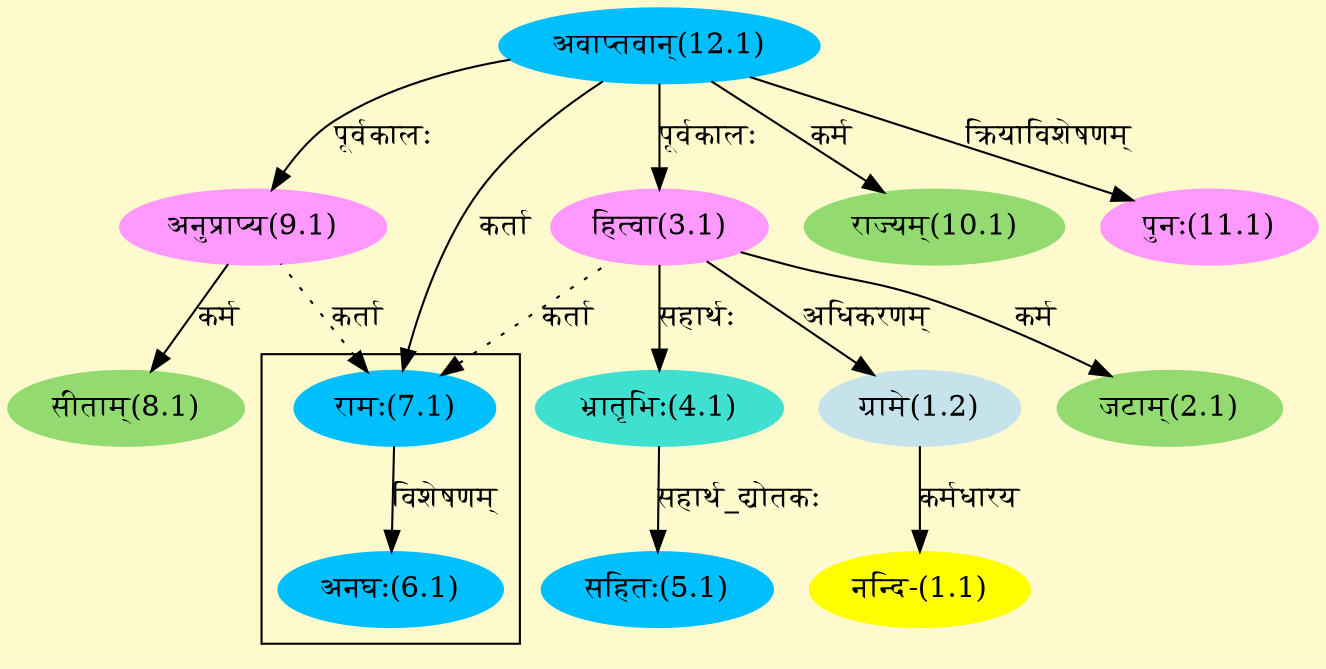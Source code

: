 digraph G{
rankdir=BT;
 compound=true;
 bgcolor="lemonchiffon1";

subgraph cluster_1{
Node6_1 [style=filled, color="#00BFFF" label = "अनघः(6.1)"]
Node7_1 [style=filled, color="#00BFFF" label = "रामः(7.1)"]

}
Node1_1 [style=filled, color="#FFFF00" label = "नन्दि-(1.1)"]
Node1_2 [style=filled, color="#C6E2EB" label = "ग्रामे(1.2)"]
Node3_1 [style=filled, color="#FF99FF" label = "हित्वा(3.1)"]
Node2_1 [style=filled, color="#93DB70" label = "जटाम्(2.1)"]
Node12_1 [style=filled, color="#00BFFF" label = "अवाप्तवान्(12.1)"]
Node4_1 [style=filled, color="#40E0D0" label = "भ्रातृभिः(4.1)"]
Node5_1 [style=filled, color="#00BFFF" label = "सहितः(5.1)"]
Node7_1 [style=filled, color="#00BFFF" label = "रामः(7.1)"]
Node9_1 [style=filled, color="#FF99FF" label = "अनुप्राप्य(9.1)"]
Node8_1 [style=filled, color="#93DB70" label = "सीताम्(8.1)"]
Node10_1 [style=filled, color="#93DB70" label = "राज्यम्(10.1)"]
Node11_1 [style=filled, color="#FF99FF" label = "पुनः(11.1)"]
/* Start of Relations section */

Node1_1 -> Node1_2 [  label="कर्मधारय"  dir="back" ]
Node1_2 -> Node3_1 [  label="अधिकरणम्"  dir="back" ]
Node2_1 -> Node3_1 [  label="कर्म"  dir="back" ]
Node3_1 -> Node12_1 [  label="पूर्वकालः"  dir="back" ]
Node4_1 -> Node3_1 [  label="सहार्थः"  dir="back" ]
Node5_1 -> Node4_1 [  label="सहार्थ_द्योतकः"  dir="back" ]
Node6_1 -> Node7_1 [  label="विशेषणम्"  dir="back" ]
Node7_1 -> Node12_1 [  label="कर्ता"  dir="back" ]
Node7_1 -> Node9_1 [ style=dotted label="कर्ता"  dir="back" ]
Node7_1 -> Node3_1 [ style=dotted label="कर्ता"  dir="back" ]
Node8_1 -> Node9_1 [  label="कर्म"  dir="back" ]
Node9_1 -> Node12_1 [  label="पूर्वकालः"  dir="back" ]
Node10_1 -> Node12_1 [  label="कर्म"  dir="back" ]
Node11_1 -> Node12_1 [  label="क्रियाविशेषणम्"  dir="back" ]
}
